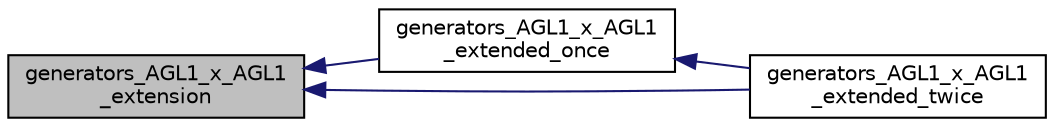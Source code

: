 digraph "generators_AGL1_x_AGL1_extension"
{
  edge [fontname="Helvetica",fontsize="10",labelfontname="Helvetica",labelfontsize="10"];
  node [fontname="Helvetica",fontsize="10",shape=record];
  rankdir="LR";
  Node248 [label="generators_AGL1_x_AGL1\l_extension",height=0.2,width=0.4,color="black", fillcolor="grey75", style="filled", fontcolor="black"];
  Node248 -> Node249 [dir="back",color="midnightblue",fontsize="10",style="solid",fontname="Helvetica"];
  Node249 [label="generators_AGL1_x_AGL1\l_extended_once",height=0.2,width=0.4,color="black", fillcolor="white", style="filled",URL="$d4/d95/group__generators_8_c.html#ab158fdf7b90aead2cc7bc6c6deed6fc4"];
  Node249 -> Node250 [dir="back",color="midnightblue",fontsize="10",style="solid",fontname="Helvetica"];
  Node250 [label="generators_AGL1_x_AGL1\l_extended_twice",height=0.2,width=0.4,color="black", fillcolor="white", style="filled",URL="$d4/d95/group__generators_8_c.html#a6c6b641ff612914abcf08999a94a9e46"];
  Node248 -> Node250 [dir="back",color="midnightblue",fontsize="10",style="solid",fontname="Helvetica"];
}
